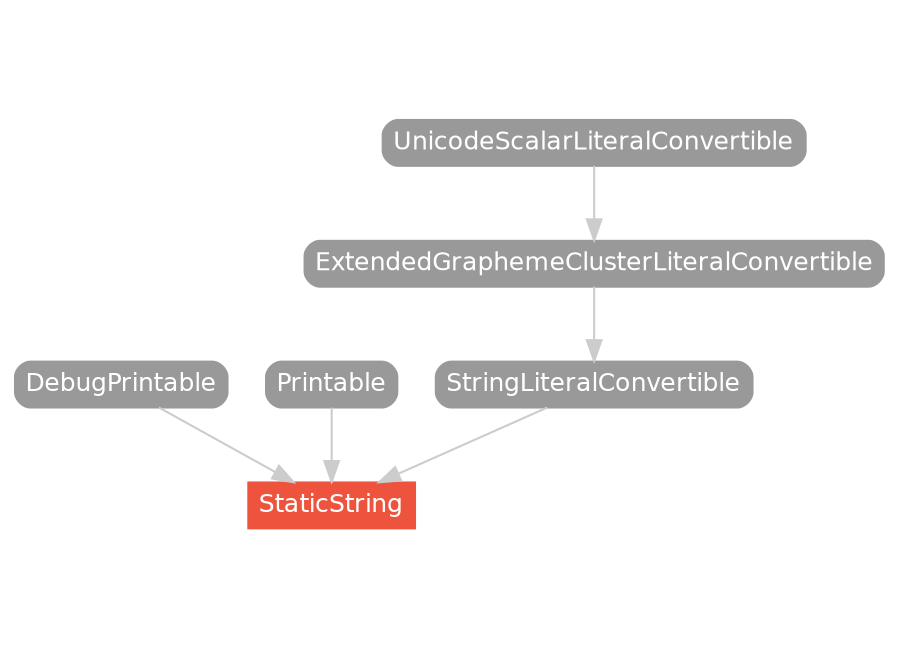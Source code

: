 strict digraph "StaticString - Type Hierarchy - SwiftDoc.org" {
    pad="0.1,0.8"
    node [shape=box, style="filled,rounded", color="#999999", fillcolor="#999999", fontcolor=white, fontname=Helvetica, fontnames="Helvetica,sansserif", fontsize=12, margin="0.07,0.05", height="0.3"]
    edge [color="#cccccc"]
    "DebugPrintable" [URL="/protocol/DebugPrintable/hierarchy/"]
    "ExtendedGraphemeClusterLiteralConvertible" [URL="/protocol/ExtendedGraphemeClusterLiteralConvertible/hierarchy/"]
    "Printable" [URL="/protocol/Printable/hierarchy/"]
    "StaticString" [URL="/type/StaticString/", style="filled", fillcolor="#ee543d", color="#ee543d"]
    "StringLiteralConvertible" [URL="/protocol/StringLiteralConvertible/hierarchy/"]
    "UnicodeScalarLiteralConvertible" [URL="/protocol/UnicodeScalarLiteralConvertible/hierarchy/"]    "StringLiteralConvertible" -> "StaticString"
    "Printable" -> "StaticString"
    "DebugPrintable" -> "StaticString"
    "ExtendedGraphemeClusterLiteralConvertible" -> "StringLiteralConvertible"
    "UnicodeScalarLiteralConvertible" -> "ExtendedGraphemeClusterLiteralConvertible"
    subgraph Types {
        rank = max; "StaticString";
    }
}